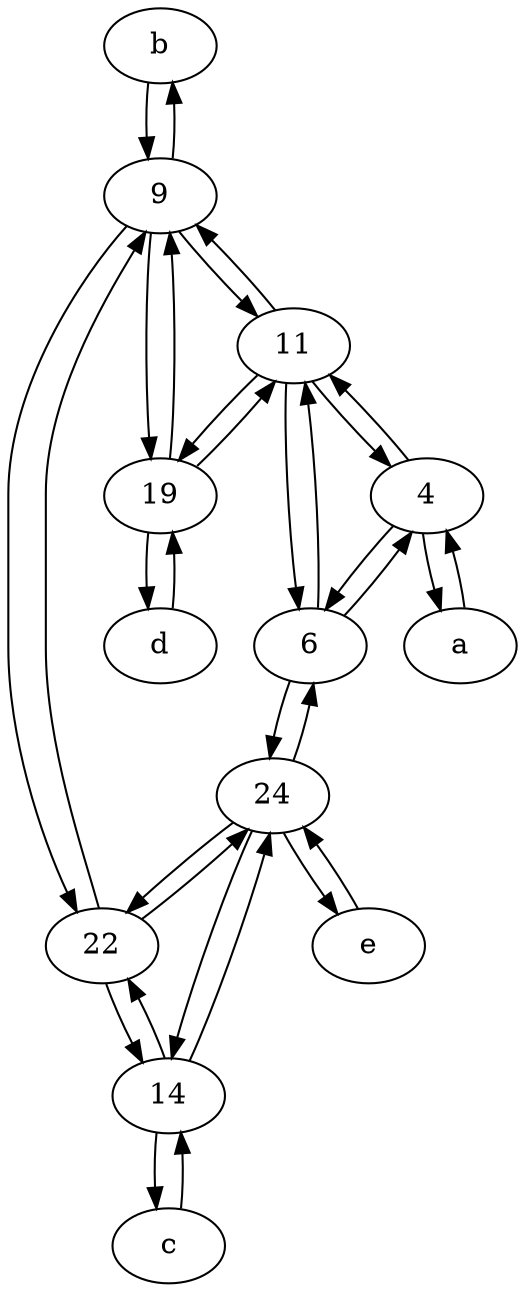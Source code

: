 digraph  {
	b [pos="50,20!"];
	22;
	4;
	14;
	24;
	c [pos="20,10!"];
	9;
	e [pos="30,50!"];
	d [pos="20,30!"];
	6;
	19;
	a [pos="40,10!"];
	11;
	11 -> 19;
	b -> 9;
	9 -> 19;
	24 -> e;
	e -> 24;
	9 -> 22;
	24 -> 6;
	d -> 19;
	c -> 14;
	6 -> 11;
	4 -> a;
	6 -> 4;
	a -> 4;
	19 -> 11;
	19 -> 9;
	22 -> 9;
	24 -> 22;
	22 -> 14;
	11 -> 6;
	9 -> b;
	11 -> 9;
	9 -> 11;
	6 -> 24;
	14 -> c;
	4 -> 11;
	14 -> 24;
	24 -> 14;
	4 -> 6;
	11 -> 4;
	14 -> 22;
	22 -> 24;
	19 -> d;

	}